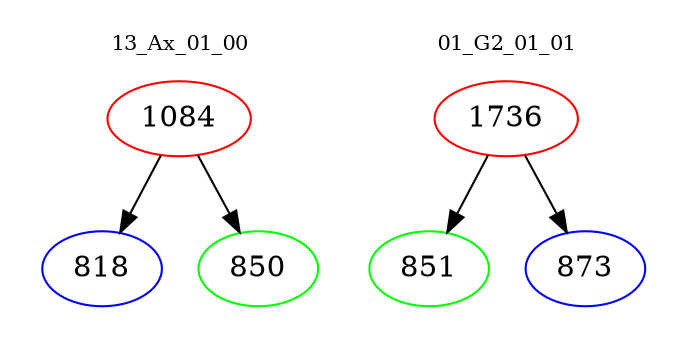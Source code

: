 digraph{
subgraph cluster_0 {
color = white
label = "13_Ax_01_00";
fontsize=10;
T0_1084 [label="1084", color="red"]
T0_1084 -> T0_818 [color="black"]
T0_818 [label="818", color="blue"]
T0_1084 -> T0_850 [color="black"]
T0_850 [label="850", color="green"]
}
subgraph cluster_1 {
color = white
label = "01_G2_01_01";
fontsize=10;
T1_1736 [label="1736", color="red"]
T1_1736 -> T1_851 [color="black"]
T1_851 [label="851", color="green"]
T1_1736 -> T1_873 [color="black"]
T1_873 [label="873", color="blue"]
}
}
